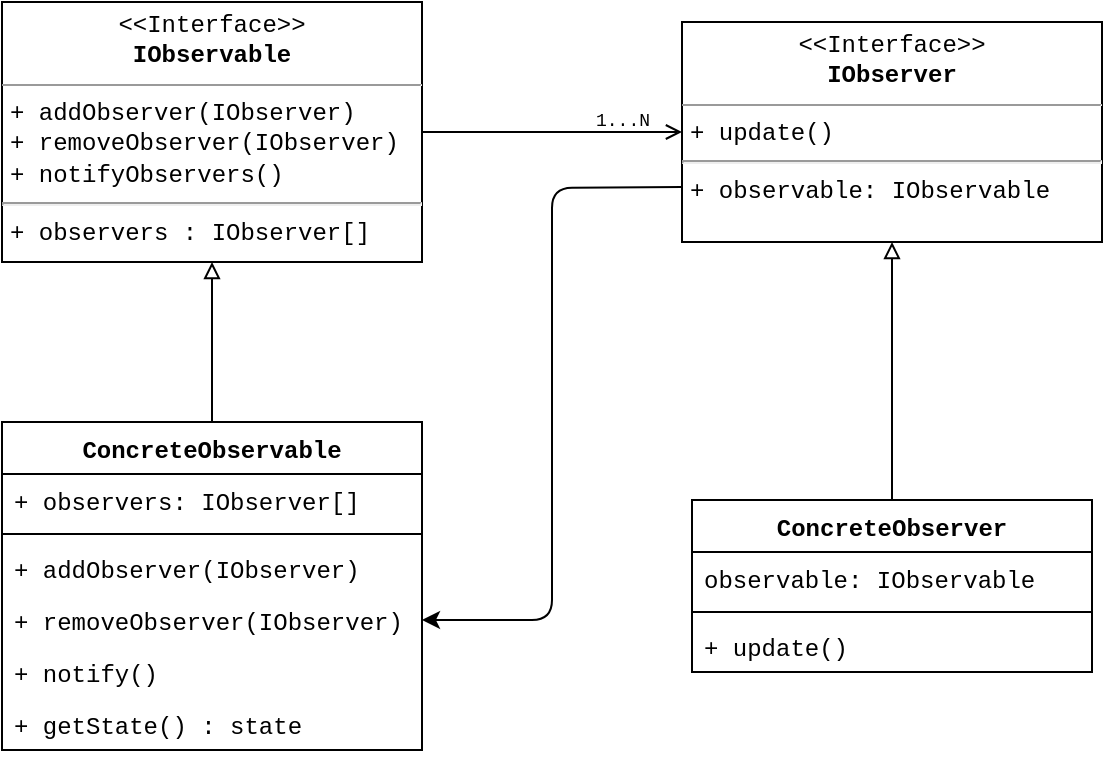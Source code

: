 <mxfile>
    <diagram id="CMBAL9HEMDNTjcfzyz8u" name="Page-1">
        <mxGraphModel dx="704" dy="562" grid="1" gridSize="10" guides="1" tooltips="1" connect="1" arrows="1" fold="1" page="1" pageScale="1" pageWidth="827" pageHeight="1169" math="0" shadow="0">
            <root>
                <mxCell id="0"/>
                <mxCell id="1" parent="0"/>
                <mxCell id="24" style="edgeStyle=none;html=1;exitX=1;exitY=0.5;exitDx=0;exitDy=0;entryX=0;entryY=0.5;entryDx=0;entryDy=0;fontFamily=Courier New;endArrow=open;endFill=0;" parent="1" source="9" target="11" edge="1">
                    <mxGeometry relative="1" as="geometry"/>
                </mxCell>
                <mxCell id="9" value="&lt;p style=&quot;margin:0px;margin-top:4px;text-align:center;&quot;&gt;&lt;font face=&quot;Courier New&quot;&gt;&amp;lt;&amp;lt;Interface&amp;gt;&amp;gt;&lt;br&gt;&lt;b&gt;IObservable&lt;/b&gt;&lt;/font&gt;&lt;/p&gt;&lt;hr size=&quot;1&quot;&gt;&lt;p style=&quot;margin:0px;margin-left:4px;&quot;&gt;&lt;font face=&quot;Courier New&quot;&gt;+ addObserver(IObserver)&lt;br&gt;+ removeObserver(IObserver)&lt;/font&gt;&lt;/p&gt;&lt;p style=&quot;margin:0px;margin-left:4px;&quot;&gt;&lt;font face=&quot;Courier New&quot;&gt;+ notifyObservers()&lt;/font&gt;&lt;/p&gt;&lt;hr&gt;&lt;p style=&quot;margin:0px;margin-left:4px;&quot;&gt;&lt;font face=&quot;Courier New&quot;&gt;+ observers : IObserver[]&lt;/font&gt;&lt;/p&gt;" style="verticalAlign=top;align=left;overflow=fill;fontSize=12;fontFamily=Helvetica;html=1;" parent="1" vertex="1">
                    <mxGeometry x="55" y="110" width="210" height="130" as="geometry"/>
                </mxCell>
                <mxCell id="39" style="edgeStyle=none;html=1;exitX=0;exitY=0.75;exitDx=0;exitDy=0;entryX=1;entryY=0.5;entryDx=0;entryDy=0;" parent="1" source="11" target="19" edge="1">
                    <mxGeometry relative="1" as="geometry">
                        <Array as="points">
                            <mxPoint x="330" y="203"/>
                            <mxPoint x="330" y="419"/>
                        </Array>
                    </mxGeometry>
                </mxCell>
                <mxCell id="11" value="&lt;p style=&quot;margin:0px;margin-top:4px;text-align:center;&quot;&gt;&lt;font face=&quot;Courier New&quot;&gt;&amp;lt;&amp;lt;Interface&amp;gt;&amp;gt;&lt;br&gt;&lt;b&gt;IObserver&lt;/b&gt;&lt;/font&gt;&lt;/p&gt;&lt;hr size=&quot;1&quot;&gt;&lt;p style=&quot;margin:0px;margin-left:4px;&quot;&gt;&lt;font face=&quot;Courier New&quot;&gt;+ update()&lt;br&gt;&lt;/font&gt;&lt;/p&gt;&lt;hr&gt;&lt;p style=&quot;margin:0px;margin-left:4px;&quot;&gt;&lt;font face=&quot;Courier New&quot;&gt;+ observable: IObservable&lt;/font&gt;&lt;/p&gt;" style="verticalAlign=top;align=left;overflow=fill;fontSize=12;fontFamily=Helvetica;html=1;" parent="1" vertex="1">
                    <mxGeometry x="395" y="120" width="210" height="110" as="geometry"/>
                </mxCell>
                <mxCell id="23" style="edgeStyle=none;html=1;exitX=0.5;exitY=0;exitDx=0;exitDy=0;entryX=0.5;entryY=1;entryDx=0;entryDy=0;fontFamily=Courier New;endArrow=block;endFill=0;" parent="1" source="15" target="9" edge="1">
                    <mxGeometry relative="1" as="geometry"/>
                </mxCell>
                <mxCell id="15" value="ConcreteObservable" style="swimlane;fontStyle=1;align=center;verticalAlign=top;childLayout=stackLayout;horizontal=1;startSize=26;horizontalStack=0;resizeParent=1;resizeParentMax=0;resizeLast=0;collapsible=1;marginBottom=0;fontFamily=Courier New;" parent="1" vertex="1">
                    <mxGeometry x="55" y="320" width="210" height="164" as="geometry"/>
                </mxCell>
                <mxCell id="16" value="+ observers: IObserver[]" style="text;strokeColor=none;fillColor=none;align=left;verticalAlign=top;spacingLeft=4;spacingRight=4;overflow=hidden;rotatable=0;points=[[0,0.5],[1,0.5]];portConstraint=eastwest;fontFamily=Courier New;" parent="15" vertex="1">
                    <mxGeometry y="26" width="210" height="26" as="geometry"/>
                </mxCell>
                <mxCell id="17" value="" style="line;strokeWidth=1;fillColor=none;align=left;verticalAlign=middle;spacingTop=-1;spacingLeft=3;spacingRight=3;rotatable=0;labelPosition=right;points=[];portConstraint=eastwest;strokeColor=inherit;fontFamily=Courier New;" parent="15" vertex="1">
                    <mxGeometry y="52" width="210" height="8" as="geometry"/>
                </mxCell>
                <mxCell id="18" value="+ addObserver(IObserver)" style="text;strokeColor=none;fillColor=none;align=left;verticalAlign=top;spacingLeft=4;spacingRight=4;overflow=hidden;rotatable=0;points=[[0,0.5],[1,0.5]];portConstraint=eastwest;fontFamily=Courier New;" parent="15" vertex="1">
                    <mxGeometry y="60" width="210" height="26" as="geometry"/>
                </mxCell>
                <mxCell id="19" value="+ removeObserver(IObserver)" style="text;strokeColor=none;fillColor=none;align=left;verticalAlign=top;spacingLeft=4;spacingRight=4;overflow=hidden;rotatable=0;points=[[0,0.5],[1,0.5]];portConstraint=eastwest;fontFamily=Courier New;" parent="15" vertex="1">
                    <mxGeometry y="86" width="210" height="26" as="geometry"/>
                </mxCell>
                <mxCell id="20" value="+ notify()" style="text;strokeColor=none;fillColor=none;align=left;verticalAlign=top;spacingLeft=4;spacingRight=4;overflow=hidden;rotatable=0;points=[[0,0.5],[1,0.5]];portConstraint=eastwest;fontFamily=Courier New;" parent="15" vertex="1">
                    <mxGeometry y="112" width="210" height="26" as="geometry"/>
                </mxCell>
                <mxCell id="21" value="+ getState() : state" style="text;strokeColor=none;fillColor=none;align=left;verticalAlign=top;spacingLeft=4;spacingRight=4;overflow=hidden;rotatable=0;points=[[0,0.5],[1,0.5]];portConstraint=eastwest;fontFamily=Courier New;" parent="15" vertex="1">
                    <mxGeometry y="138" width="210" height="26" as="geometry"/>
                </mxCell>
                <mxCell id="30" value="1...N" style="text;html=1;align=center;verticalAlign=middle;resizable=0;points=[];autosize=1;strokeColor=none;fillColor=none;fontSize=9;fontFamily=Courier New;" parent="1" vertex="1">
                    <mxGeometry x="340" y="160" width="50" height="20" as="geometry"/>
                </mxCell>
                <mxCell id="38" style="edgeStyle=none;sketch=0;html=1;exitX=0.5;exitY=0;exitDx=0;exitDy=0;entryX=0.5;entryY=1;entryDx=0;entryDy=0;fontFamily=Courier New;fontSize=9;endArrow=block;endFill=0;" parent="1" source="31" target="11" edge="1">
                    <mxGeometry relative="1" as="geometry"/>
                </mxCell>
                <mxCell id="31" value="ConcreteObserver" style="swimlane;fontStyle=1;align=center;verticalAlign=top;childLayout=stackLayout;horizontal=1;startSize=26;horizontalStack=0;resizeParent=1;resizeParentMax=0;resizeLast=0;collapsible=1;marginBottom=0;fontFamily=Courier New;" parent="1" vertex="1">
                    <mxGeometry x="400" y="359" width="200" height="86" as="geometry"/>
                </mxCell>
                <mxCell id="32" value="observable: IObservable" style="text;strokeColor=none;fillColor=none;align=left;verticalAlign=top;spacingLeft=4;spacingRight=4;overflow=hidden;rotatable=0;points=[[0,0.5],[1,0.5]];portConstraint=eastwest;fontFamily=Courier New;" parent="31" vertex="1">
                    <mxGeometry y="26" width="200" height="26" as="geometry"/>
                </mxCell>
                <mxCell id="33" value="" style="line;strokeWidth=1;fillColor=none;align=left;verticalAlign=middle;spacingTop=-1;spacingLeft=3;spacingRight=3;rotatable=0;labelPosition=right;points=[];portConstraint=eastwest;strokeColor=inherit;fontFamily=Courier New;" parent="31" vertex="1">
                    <mxGeometry y="52" width="200" height="8" as="geometry"/>
                </mxCell>
                <mxCell id="34" value="+ update()" style="text;strokeColor=none;fillColor=none;align=left;verticalAlign=top;spacingLeft=4;spacingRight=4;overflow=hidden;rotatable=0;points=[[0,0.5],[1,0.5]];portConstraint=eastwest;fontFamily=Courier New;" parent="31" vertex="1">
                    <mxGeometry y="60" width="200" height="26" as="geometry"/>
                </mxCell>
            </root>
        </mxGraphModel>
    </diagram>
</mxfile>